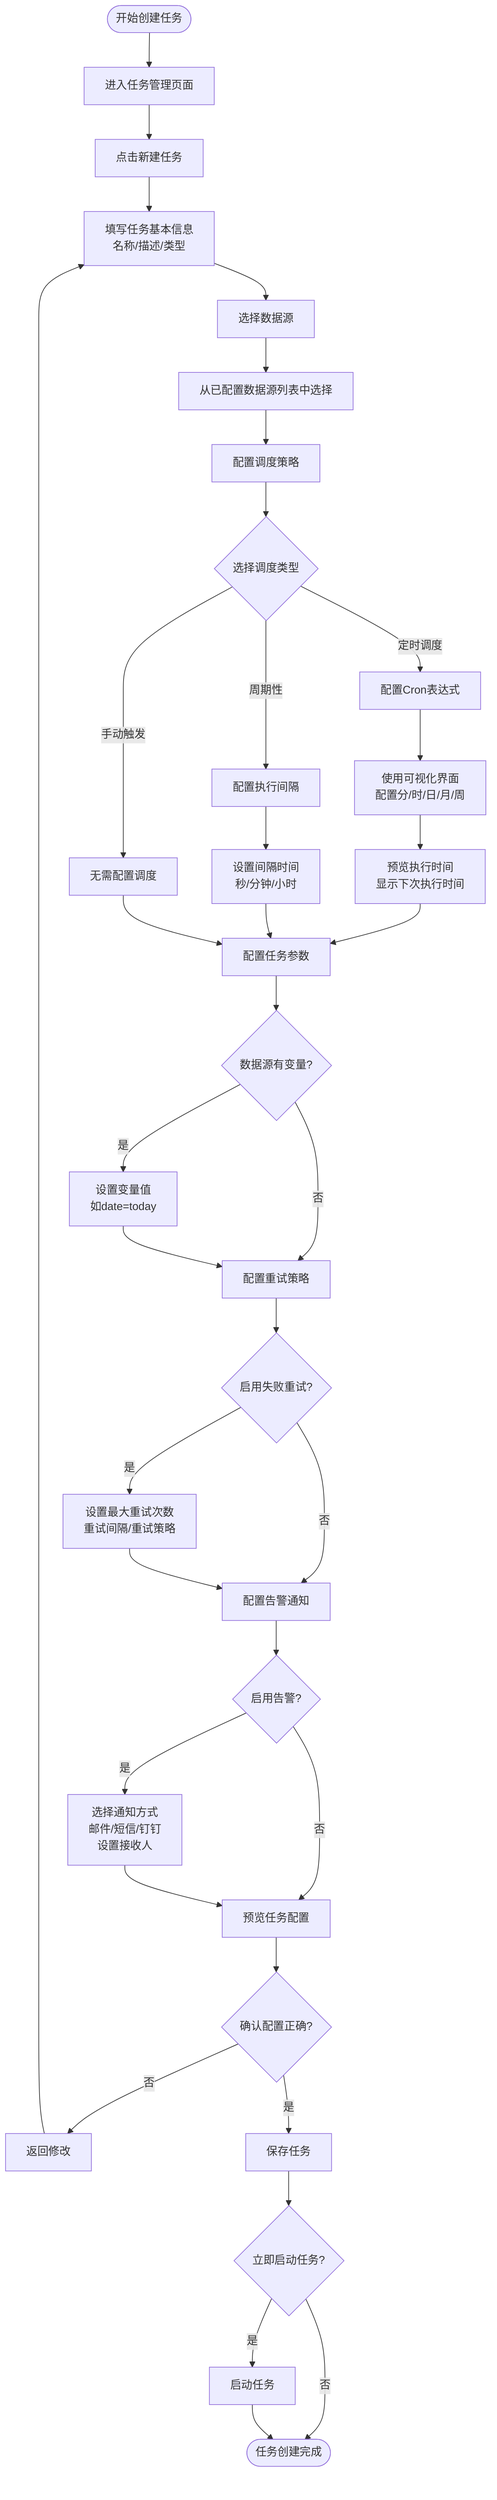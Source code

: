flowchart TD
    Start([开始创建任务]) --> TaskMgmt[进入任务管理页面]
    TaskMgmt --> NewTask[点击新建任务]
    
    NewTask --> FillBasic[填写任务基本信息<br/>名称/描述/类型]
    FillBasic --> SelectDS[选择数据源]
    SelectDS --> DSList[从已配置数据源列表中选择]
    
    DSList --> ConfigSchedule[配置调度策略]
    ConfigSchedule --> ScheduleType{选择调度类型}
    
    ScheduleType -->|定时调度| CronConfig[配置Cron表达式]
    ScheduleType -->|周期性| IntervalConfig[配置执行间隔]
    ScheduleType -->|手动触发| ManualConfig[无需配置调度]
    
    CronConfig --> CronUI[使用可视化界面<br/>配置分/时/日/月/周]
    CronUI --> PreviewCron[预览执行时间<br/>显示下次执行时间]
    PreviewCron --> ConfigParams[配置任务参数]
    
    IntervalConfig --> SetInterval[设置间隔时间<br/>秒/分钟/小时]
    SetInterval --> ConfigParams
    
    ManualConfig --> ConfigParams
    
    ConfigParams --> HasParams{数据源有变量?}
    HasParams -->|是| SetParams[设置变量值<br/>如date=today]
    HasParams -->|否| ConfigRetry[配置重试策略]
    SetParams --> ConfigRetry
    
    ConfigRetry --> EnableRetry{启用失败重试?}
    EnableRetry -->|是| SetRetry[设置最大重试次数<br/>重试间隔/重试策略]
    EnableRetry -->|否| ConfigAlert[配置告警通知]
    SetRetry --> ConfigAlert
    
    ConfigAlert --> EnableAlert{启用告警?}
    EnableAlert -->|是| SetAlert[选择通知方式<br/>邮件/短信/钉钉<br/>设置接收人]
    EnableAlert -->|否| Review[预览任务配置]
    SetAlert --> Review
    
    Review --> Confirm{确认配置正确?}
    Confirm -->|否| BackEdit[返回修改]
    BackEdit --> FillBasic
    
    Confirm -->|是| SaveTask[保存任务]
    SaveTask --> StartNow{立即启动任务?}
    
    StartNow -->|是| StartTask[启动任务]
    StartNow -->|否| End([任务创建完成])
    StartTask --> End